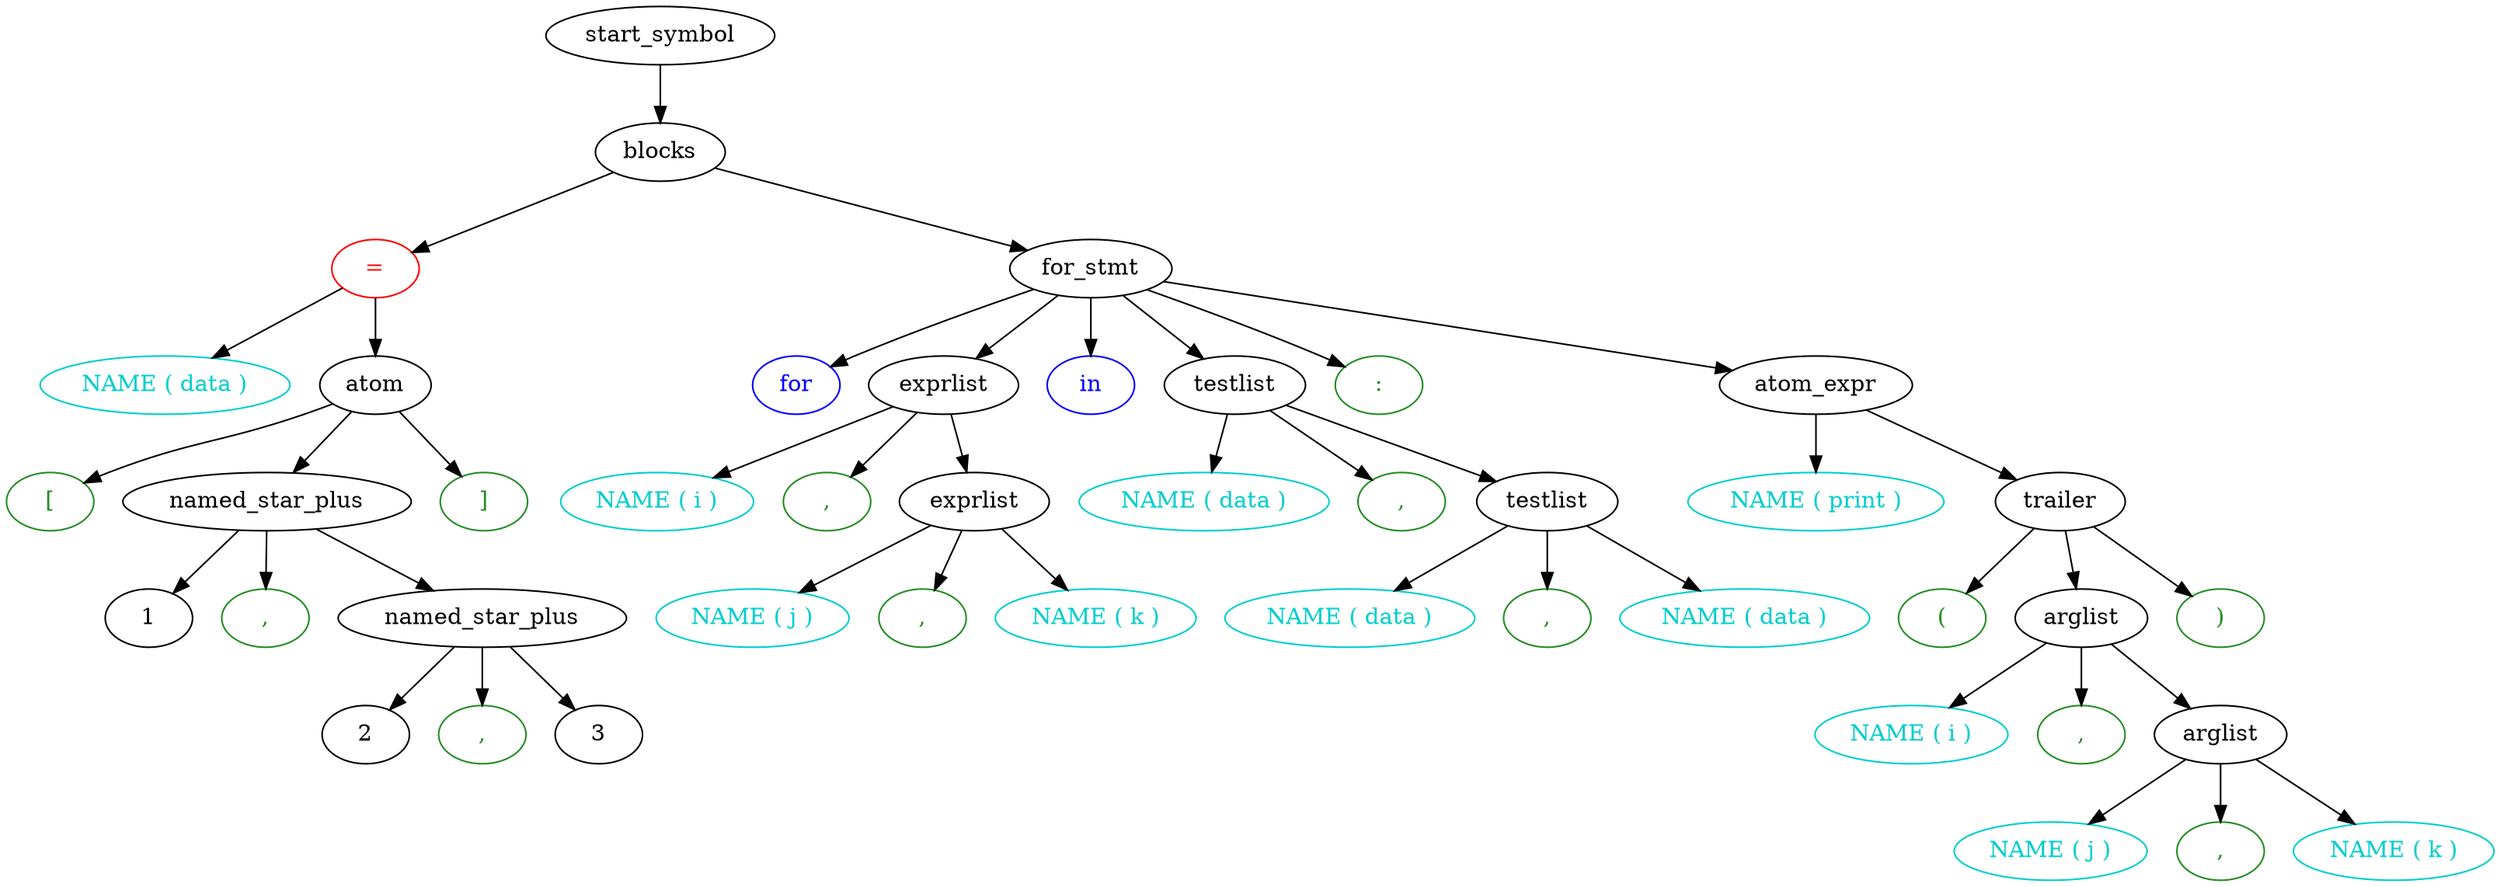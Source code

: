 digraph G {
  ordering="out"
  0 [label="NAME ( data )" color="cyan3" fontcolor="cyan3"];
  18 [label="1" color="black" fontcolor="black"];
  37 [label="2" color="black" fontcolor="black"];
  56 [label="3" color="black" fontcolor="black"];
  76 [label="," color="forestgreen" fontcolor="forestgreen"];
  77 [label="named_star_plus" color="black" fontcolor="black"];
  78 [label="," color="forestgreen" fontcolor="forestgreen"];
  79 [label="named_star_plus" color="black" fontcolor="black"];
  81 [label="[" color="forestgreen" fontcolor="forestgreen"];
  82 [label="]" color="forestgreen" fontcolor="forestgreen"];
  83 [label="atom" color="black" fontcolor="black"];
  102 [label="=" color="red" fontcolor="red"];
  107 [label="blocks" color="black" fontcolor="black"];
  108 [label="NAME ( i )" color="cyan3" fontcolor="cyan3"];
  120 [label="NAME ( j )" color="cyan3" fontcolor="cyan3"];
  132 [label="NAME ( k )" color="cyan3" fontcolor="cyan3"];
  145 [label="," color="forestgreen" fontcolor="forestgreen"];
  146 [label="exprlist" color="black" fontcolor="black"];
  147 [label="," color="forestgreen" fontcolor="forestgreen"];
  148 [label="exprlist" color="black" fontcolor="black"];
  149 [label="NAME ( data )" color="cyan3" fontcolor="cyan3"];
  165 [label="NAME ( data )" color="cyan3" fontcolor="cyan3"];
  181 [label="NAME ( data )" color="cyan3" fontcolor="cyan3"];
  198 [label="," color="forestgreen" fontcolor="forestgreen"];
  199 [label="testlist" color="black" fontcolor="black"];
  200 [label="," color="forestgreen" fontcolor="forestgreen"];
  201 [label="testlist" color="black" fontcolor="black"];
  202 [label="NAME ( print )" color="cyan3" fontcolor="cyan3"];
  204 [label="NAME ( i )" color="cyan3" fontcolor="cyan3"];
  221 [label="NAME ( j )" color="cyan3" fontcolor="cyan3"];
  238 [label="NAME ( k )" color="cyan3" fontcolor="cyan3"];
  256 [label="," color="forestgreen" fontcolor="forestgreen"];
  257 [label="arglist" color="black" fontcolor="black"];
  258 [label="," color="forestgreen" fontcolor="forestgreen"];
  259 [label="arglist" color="black" fontcolor="black"];
  260 [label="(" color="forestgreen" fontcolor="forestgreen"];
  261 [label=")" color="forestgreen" fontcolor="forestgreen"];
  262 [label="trailer" color="black" fontcolor="black"];
  264 [label="atom_expr" color="black" fontcolor="black"];
  287 [label="for" color="blue" fontcolor="blue"];
  288 [label="in" color="blue" fontcolor="blue"];
  289 [label=":" color="forestgreen" fontcolor="forestgreen"];
  290 [label="for_stmt" color="black" fontcolor="black"];
  294 [label="start_symbol" color="black" fontcolor="black"];
  77 -> 37;
  77 -> 76;
  77 -> 56;
  79 -> 18;
  79 -> 78;
  79 -> 77;
  83 -> 81;
  83 -> 79;
  83 -> 82;
  102 -> 0;
  102 -> 83;
  107 -> 102;
  107 -> 290;
  146 -> 120;
  146 -> 145;
  146 -> 132;
  148 -> 108;
  148 -> 147;
  148 -> 146;
  199 -> 165;
  199 -> 198;
  199 -> 181;
  201 -> 149;
  201 -> 200;
  201 -> 199;
  257 -> 221;
  257 -> 256;
  257 -> 238;
  259 -> 204;
  259 -> 258;
  259 -> 257;
  262 -> 260;
  262 -> 259;
  262 -> 261;
  264 -> 202;
  264 -> 262;
  290 -> 287;
  290 -> 148;
  290 -> 288;
  290 -> 201;
  290 -> 289;
  290 -> 264;
  294 -> 107;
}
